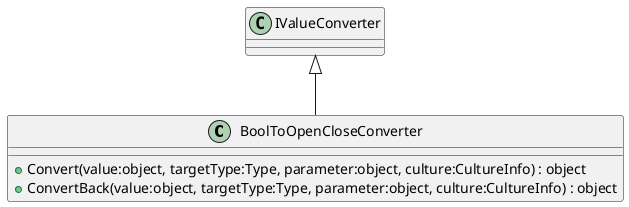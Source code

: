 @startuml
class BoolToOpenCloseConverter {
    + Convert(value:object, targetType:Type, parameter:object, culture:CultureInfo) : object
    + ConvertBack(value:object, targetType:Type, parameter:object, culture:CultureInfo) : object
}
IValueConverter <|-- BoolToOpenCloseConverter
@enduml
